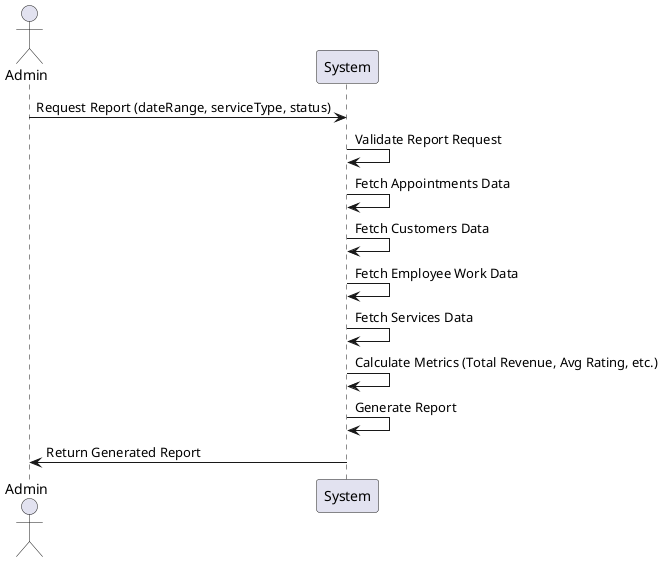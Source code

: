 @startuml
actor Admin
participant "System" as Sys

Admin -> Sys: Request Report (dateRange, serviceType, status)
Sys -> Sys: Validate Report Request
Sys -> Sys: Fetch Appointments Data
Sys -> Sys: Fetch Customers Data
Sys -> Sys: Fetch Employee Work Data
Sys -> Sys: Fetch Services Data
Sys -> Sys: Calculate Metrics (Total Revenue, Avg Rating, etc.)
Sys -> Sys: Generate Report
Sys -> Admin: Return Generated Report
@enduml